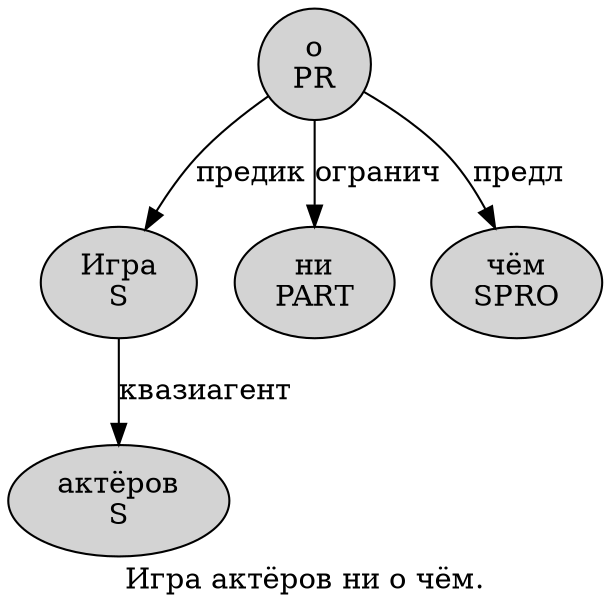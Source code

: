 digraph SENTENCE_5025 {
	graph [label="Игра актёров ни о чём."]
	node [style=filled]
		0 [label="Игра
S" color="" fillcolor=lightgray penwidth=1 shape=ellipse]
		1 [label="актёров
S" color="" fillcolor=lightgray penwidth=1 shape=ellipse]
		2 [label="ни
PART" color="" fillcolor=lightgray penwidth=1 shape=ellipse]
		3 [label="о
PR" color="" fillcolor=lightgray penwidth=1 shape=ellipse]
		4 [label="чём
SPRO" color="" fillcolor=lightgray penwidth=1 shape=ellipse]
			3 -> 0 [label="предик"]
			3 -> 2 [label="огранич"]
			3 -> 4 [label="предл"]
			0 -> 1 [label="квазиагент"]
}